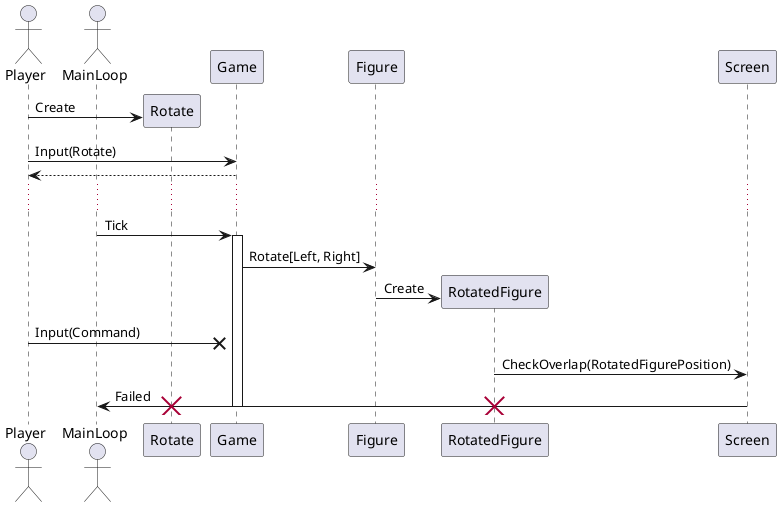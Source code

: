 @startuml
  actor Player
  actor MainLoop
  
  create Rotate 
  Player -> Rotate : Create
  Player -> Game : Input(Rotate)
  return 
  ...
  MainLoop -> Game : Tick
  activate Game
      Game -> Figure : Rotate[Left, Right]
      create RotatedFigure
        Figure -> RotatedFigure : Create
        Player -x Game : Input(Command)
        RotatedFigure -> Screen : CheckOverlap(RotatedFigurePosition)
        Screen -> MainLoop : Failed
      destroy RotatedFigure
    destroy Rotate 
  deactivate Game
@enduml